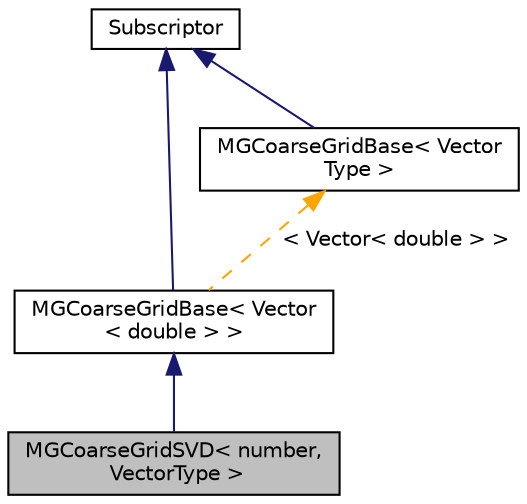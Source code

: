 digraph "MGCoarseGridSVD&lt; number, VectorType &gt;"
{
 // LATEX_PDF_SIZE
  edge [fontname="Helvetica",fontsize="10",labelfontname="Helvetica",labelfontsize="10"];
  node [fontname="Helvetica",fontsize="10",shape=record];
  Node1 [label="MGCoarseGridSVD\< number,\l VectorType \>",height=0.2,width=0.4,color="black", fillcolor="grey75", style="filled", fontcolor="black",tooltip=" "];
  Node2 -> Node1 [dir="back",color="midnightblue",fontsize="10",style="solid",fontname="Helvetica"];
  Node2 [label="MGCoarseGridBase\< Vector\l\< double \> \>",height=0.2,width=0.4,color="black", fillcolor="white", style="filled",URL="$classMGCoarseGridBase.html",tooltip=" "];
  Node3 -> Node2 [dir="back",color="midnightblue",fontsize="10",style="solid",fontname="Helvetica"];
  Node3 [label="Subscriptor",height=0.2,width=0.4,color="black", fillcolor="white", style="filled",URL="$classSubscriptor.html",tooltip=" "];
  Node4 -> Node2 [dir="back",color="orange",fontsize="10",style="dashed",label=" \< Vector\< double \> \>" ,fontname="Helvetica"];
  Node4 [label="MGCoarseGridBase\< Vector\lType \>",height=0.2,width=0.4,color="black", fillcolor="white", style="filled",URL="$classMGCoarseGridBase.html",tooltip=" "];
  Node3 -> Node4 [dir="back",color="midnightblue",fontsize="10",style="solid",fontname="Helvetica"];
}
